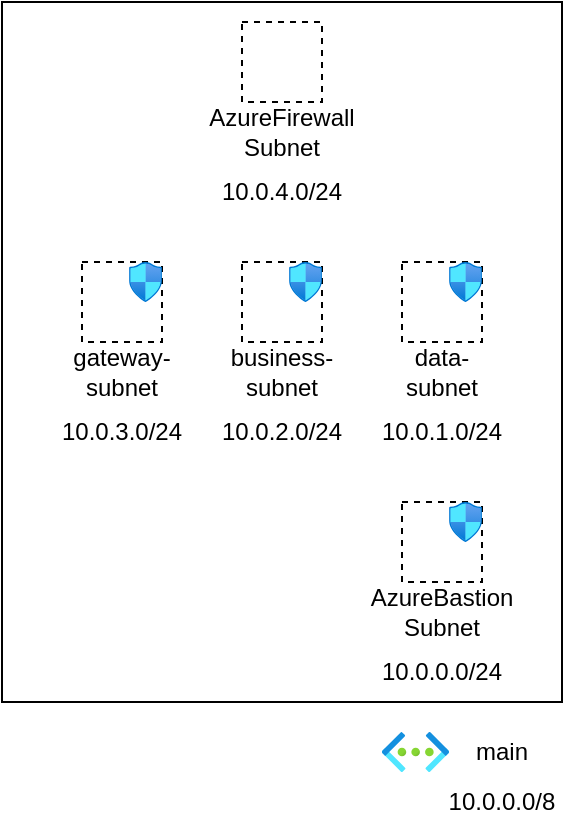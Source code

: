 <mxfile version="20.0.3" type="device"><diagram id="lut3Ta-v0c976ASl9qIL" name="ページ1"><mxGraphModel dx="1422" dy="802" grid="1" gridSize="10" guides="1" tooltips="1" connect="1" arrows="1" fold="1" page="1" pageScale="1" pageWidth="827" pageHeight="1169" math="0" shadow="0"><root><mxCell id="0"/><mxCell id="1" parent="0"/><mxCell id="rlpLy5eyP_Tx5Tw7G8M6-1" value="" style="rounded=0;whiteSpace=wrap;html=1;" vertex="1" parent="1"><mxGeometry x="240" y="60" width="280" height="350" as="geometry"/></mxCell><mxCell id="rlpLy5eyP_Tx5Tw7G8M6-2" value="" style="rounded=0;whiteSpace=wrap;html=1;dashed=1;" vertex="1" parent="1"><mxGeometry x="440" y="310" width="40" height="40" as="geometry"/></mxCell><mxCell id="rlpLy5eyP_Tx5Tw7G8M6-4" value="main" style="text;html=1;strokeColor=none;fillColor=none;align=center;verticalAlign=middle;whiteSpace=wrap;rounded=0;" vertex="1" parent="1"><mxGeometry x="460" y="420" width="60" height="30" as="geometry"/></mxCell><mxCell id="rlpLy5eyP_Tx5Tw7G8M6-5" value="" style="aspect=fixed;html=1;points=[];align=center;image;fontSize=12;image=img/lib/azure2/networking/Virtual_Networks.svg;" vertex="1" parent="1"><mxGeometry x="430" y="425" width="33.5" height="20" as="geometry"/></mxCell><mxCell id="rlpLy5eyP_Tx5Tw7G8M6-6" value="AzureBastion&lt;br&gt;Subnet" style="text;html=1;strokeColor=none;fillColor=none;align=center;verticalAlign=middle;whiteSpace=wrap;rounded=0;" vertex="1" parent="1"><mxGeometry x="430" y="350" width="60" height="30" as="geometry"/></mxCell><mxCell id="rlpLy5eyP_Tx5Tw7G8M6-7" value="data-&lt;br&gt;subnet" style="text;html=1;strokeColor=none;fillColor=none;align=center;verticalAlign=middle;whiteSpace=wrap;rounded=0;" vertex="1" parent="1"><mxGeometry x="415" y="230" width="90" height="30" as="geometry"/></mxCell><mxCell id="rlpLy5eyP_Tx5Tw7G8M6-8" value="" style="rounded=0;whiteSpace=wrap;html=1;dashed=1;" vertex="1" parent="1"><mxGeometry x="440" y="190" width="40" height="40" as="geometry"/></mxCell><mxCell id="rlpLy5eyP_Tx5Tw7G8M6-9" value="" style="rounded=0;whiteSpace=wrap;html=1;dashed=1;" vertex="1" parent="1"><mxGeometry x="360" y="190" width="40" height="40" as="geometry"/></mxCell><mxCell id="rlpLy5eyP_Tx5Tw7G8M6-10" value="business-&lt;br&gt;subnet" style="text;html=1;strokeColor=none;fillColor=none;align=center;verticalAlign=middle;whiteSpace=wrap;rounded=0;" vertex="1" parent="1"><mxGeometry x="335" y="230" width="90" height="30" as="geometry"/></mxCell><mxCell id="rlpLy5eyP_Tx5Tw7G8M6-11" value="10.0.1.0/24" style="text;html=1;strokeColor=none;fillColor=none;align=center;verticalAlign=middle;whiteSpace=wrap;rounded=0;" vertex="1" parent="1"><mxGeometry x="415" y="260" width="90" height="30" as="geometry"/></mxCell><mxCell id="rlpLy5eyP_Tx5Tw7G8M6-13" value="10.0.2.0/24" style="text;html=1;strokeColor=none;fillColor=none;align=center;verticalAlign=middle;whiteSpace=wrap;rounded=0;" vertex="1" parent="1"><mxGeometry x="335" y="260" width="90" height="30" as="geometry"/></mxCell><mxCell id="rlpLy5eyP_Tx5Tw7G8M6-14" value="" style="rounded=0;whiteSpace=wrap;html=1;dashed=1;" vertex="1" parent="1"><mxGeometry x="280" y="190" width="40" height="40" as="geometry"/></mxCell><mxCell id="rlpLy5eyP_Tx5Tw7G8M6-15" value="gateway-&lt;br&gt;subnet" style="text;html=1;strokeColor=none;fillColor=none;align=center;verticalAlign=middle;whiteSpace=wrap;rounded=0;" vertex="1" parent="1"><mxGeometry x="255" y="230" width="90" height="30" as="geometry"/></mxCell><mxCell id="rlpLy5eyP_Tx5Tw7G8M6-16" value="10.0.3.0/24" style="text;html=1;strokeColor=none;fillColor=none;align=center;verticalAlign=middle;whiteSpace=wrap;rounded=0;" vertex="1" parent="1"><mxGeometry x="255" y="260" width="90" height="30" as="geometry"/></mxCell><mxCell id="rlpLy5eyP_Tx5Tw7G8M6-17" value="10.0.0.0/8" style="text;html=1;strokeColor=none;fillColor=none;align=center;verticalAlign=middle;whiteSpace=wrap;rounded=0;" vertex="1" parent="1"><mxGeometry x="460" y="445" width="60" height="30" as="geometry"/></mxCell><mxCell id="rlpLy5eyP_Tx5Tw7G8M6-18" value="10.0.0.0/24" style="text;html=1;strokeColor=none;fillColor=none;align=center;verticalAlign=middle;whiteSpace=wrap;rounded=0;" vertex="1" parent="1"><mxGeometry x="415" y="380" width="90" height="30" as="geometry"/></mxCell><mxCell id="rlpLy5eyP_Tx5Tw7G8M6-19" value="" style="rounded=0;whiteSpace=wrap;html=1;dashed=1;" vertex="1" parent="1"><mxGeometry x="360" y="70" width="40" height="40" as="geometry"/></mxCell><mxCell id="rlpLy5eyP_Tx5Tw7G8M6-20" value="AzureFirewall&lt;br&gt;Subnet" style="text;html=1;strokeColor=none;fillColor=none;align=center;verticalAlign=middle;whiteSpace=wrap;rounded=0;" vertex="1" parent="1"><mxGeometry x="350" y="110" width="60" height="30" as="geometry"/></mxCell><mxCell id="rlpLy5eyP_Tx5Tw7G8M6-21" value="10.0.4.0/24" style="text;html=1;strokeColor=none;fillColor=none;align=center;verticalAlign=middle;whiteSpace=wrap;rounded=0;" vertex="1" parent="1"><mxGeometry x="335" y="140" width="90" height="30" as="geometry"/></mxCell><mxCell id="rlpLy5eyP_Tx5Tw7G8M6-22" value="" style="aspect=fixed;html=1;points=[];align=center;image;fontSize=12;image=img/lib/azure2/networking/Network_Security_Groups.svg;dashed=1;" vertex="1" parent="1"><mxGeometry x="303.53" y="190" width="16.47" height="20" as="geometry"/></mxCell><mxCell id="rlpLy5eyP_Tx5Tw7G8M6-23" value="" style="aspect=fixed;html=1;points=[];align=center;image;fontSize=12;image=img/lib/azure2/networking/Network_Security_Groups.svg;dashed=1;" vertex="1" parent="1"><mxGeometry x="383.53" y="190" width="16.47" height="20" as="geometry"/></mxCell><mxCell id="rlpLy5eyP_Tx5Tw7G8M6-24" value="" style="aspect=fixed;html=1;points=[];align=center;image;fontSize=12;image=img/lib/azure2/networking/Network_Security_Groups.svg;dashed=1;" vertex="1" parent="1"><mxGeometry x="463.53" y="190" width="16.47" height="20" as="geometry"/></mxCell><mxCell id="rlpLy5eyP_Tx5Tw7G8M6-25" value="" style="aspect=fixed;html=1;points=[];align=center;image;fontSize=12;image=img/lib/azure2/networking/Network_Security_Groups.svg;dashed=1;" vertex="1" parent="1"><mxGeometry x="463.53" y="310" width="16.47" height="20" as="geometry"/></mxCell></root></mxGraphModel></diagram></mxfile>
